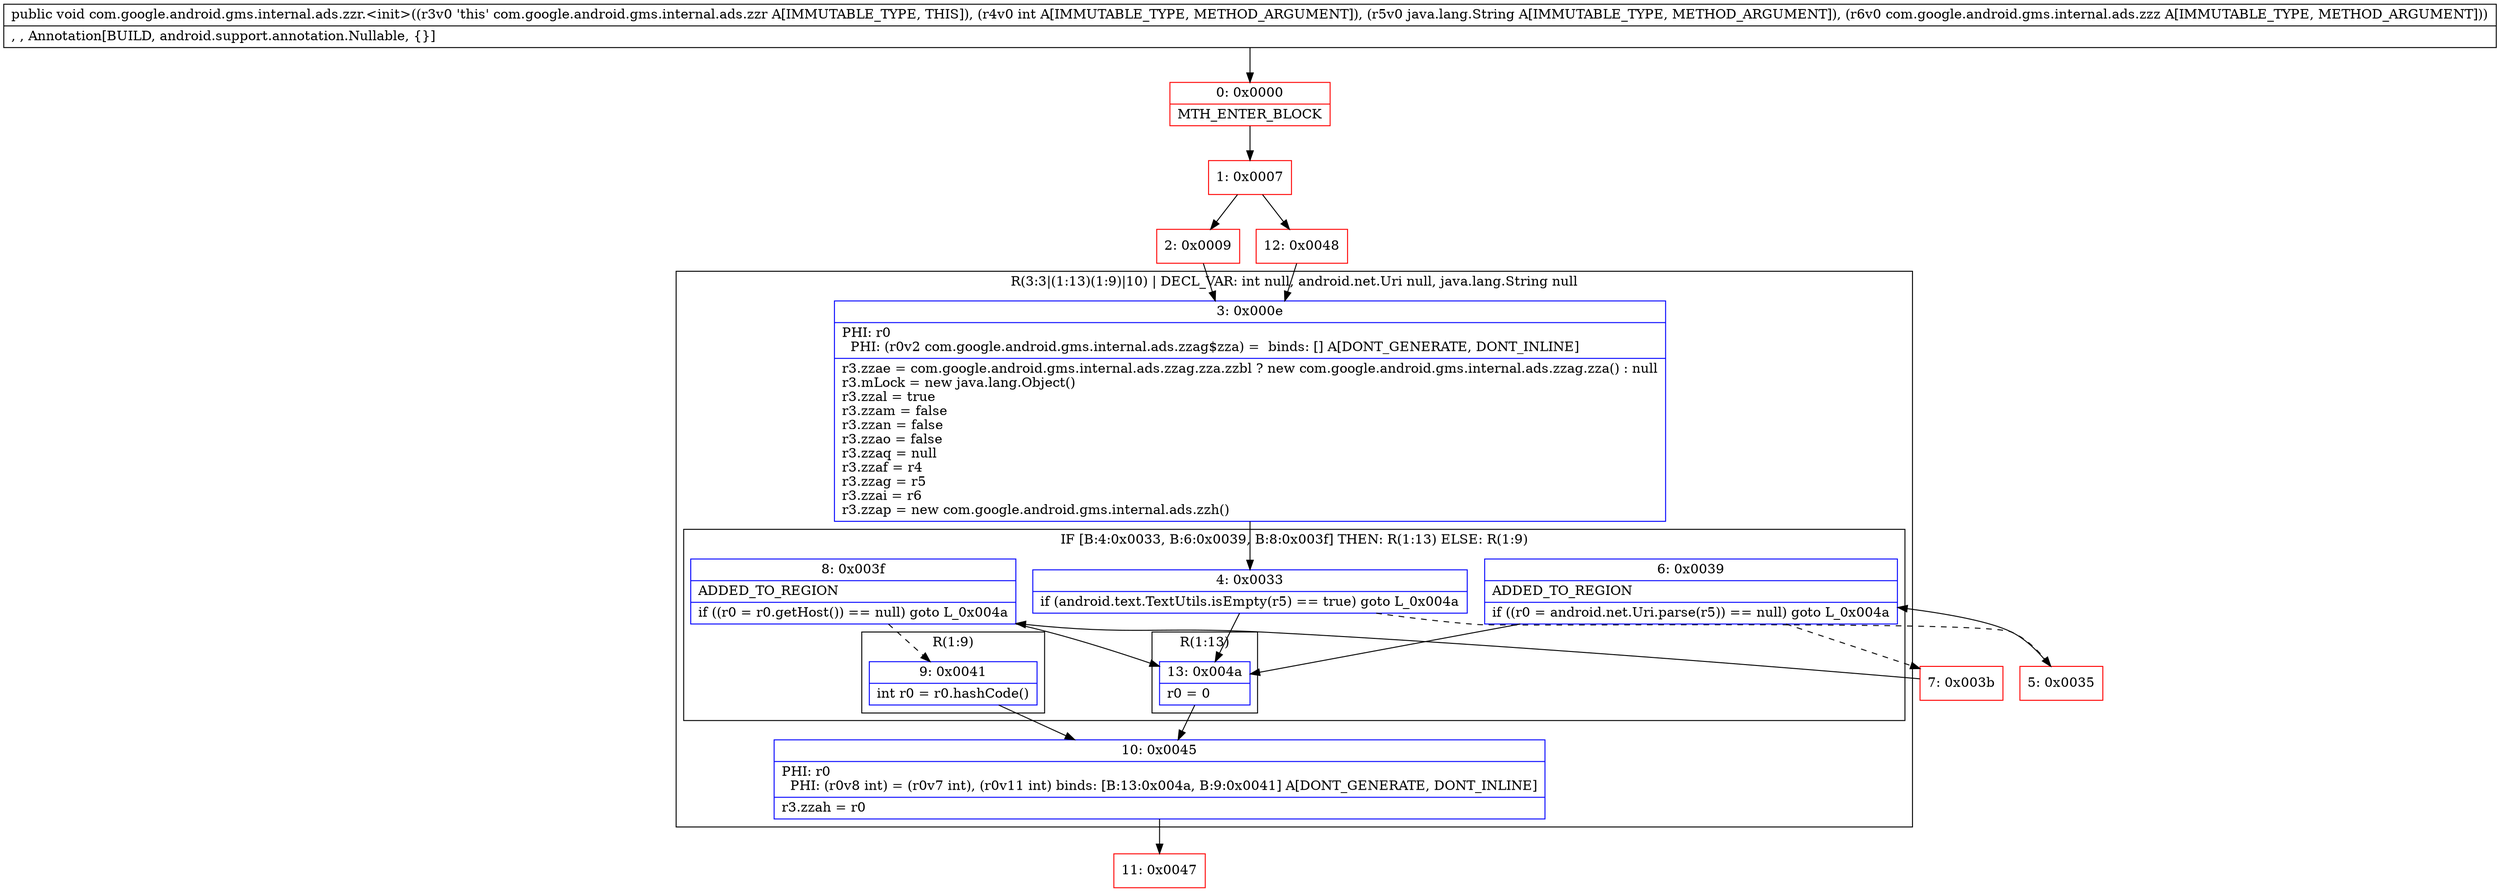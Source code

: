 digraph "CFG forcom.google.android.gms.internal.ads.zzr.\<init\>(ILjava\/lang\/String;Lcom\/google\/android\/gms\/internal\/ads\/zzz;)V" {
subgraph cluster_Region_92643853 {
label = "R(3:3|(1:13)(1:9)|10) | DECL_VAR: int null, android.net.Uri null, java.lang.String null\l";
node [shape=record,color=blue];
Node_3 [shape=record,label="{3\:\ 0x000e|PHI: r0 \l  PHI: (r0v2 com.google.android.gms.internal.ads.zzag$zza) =  binds: [] A[DONT_GENERATE, DONT_INLINE]\l|r3.zzae = com.google.android.gms.internal.ads.zzag.zza.zzbl ? new com.google.android.gms.internal.ads.zzag.zza() : null\lr3.mLock = new java.lang.Object()\lr3.zzal = true\lr3.zzam = false\lr3.zzan = false\lr3.zzao = false\lr3.zzaq = null\lr3.zzaf = r4\lr3.zzag = r5\lr3.zzai = r6\lr3.zzap = new com.google.android.gms.internal.ads.zzh()\l}"];
subgraph cluster_IfRegion_1670133486 {
label = "IF [B:4:0x0033, B:6:0x0039, B:8:0x003f] THEN: R(1:13) ELSE: R(1:9)";
node [shape=record,color=blue];
Node_4 [shape=record,label="{4\:\ 0x0033|if (android.text.TextUtils.isEmpty(r5) == true) goto L_0x004a\l}"];
Node_6 [shape=record,label="{6\:\ 0x0039|ADDED_TO_REGION\l|if ((r0 = android.net.Uri.parse(r5)) == null) goto L_0x004a\l}"];
Node_8 [shape=record,label="{8\:\ 0x003f|ADDED_TO_REGION\l|if ((r0 = r0.getHost()) == null) goto L_0x004a\l}"];
subgraph cluster_Region_358376587 {
label = "R(1:13)";
node [shape=record,color=blue];
Node_13 [shape=record,label="{13\:\ 0x004a|r0 = 0\l}"];
}
subgraph cluster_Region_1196500028 {
label = "R(1:9)";
node [shape=record,color=blue];
Node_9 [shape=record,label="{9\:\ 0x0041|int r0 = r0.hashCode()\l}"];
}
}
Node_10 [shape=record,label="{10\:\ 0x0045|PHI: r0 \l  PHI: (r0v8 int) = (r0v7 int), (r0v11 int) binds: [B:13:0x004a, B:9:0x0041] A[DONT_GENERATE, DONT_INLINE]\l|r3.zzah = r0\l}"];
}
Node_0 [shape=record,color=red,label="{0\:\ 0x0000|MTH_ENTER_BLOCK\l}"];
Node_1 [shape=record,color=red,label="{1\:\ 0x0007}"];
Node_2 [shape=record,color=red,label="{2\:\ 0x0009}"];
Node_5 [shape=record,color=red,label="{5\:\ 0x0035}"];
Node_7 [shape=record,color=red,label="{7\:\ 0x003b}"];
Node_11 [shape=record,color=red,label="{11\:\ 0x0047}"];
Node_12 [shape=record,color=red,label="{12\:\ 0x0048}"];
MethodNode[shape=record,label="{public void com.google.android.gms.internal.ads.zzr.\<init\>((r3v0 'this' com.google.android.gms.internal.ads.zzr A[IMMUTABLE_TYPE, THIS]), (r4v0 int A[IMMUTABLE_TYPE, METHOD_ARGUMENT]), (r5v0 java.lang.String A[IMMUTABLE_TYPE, METHOD_ARGUMENT]), (r6v0 com.google.android.gms.internal.ads.zzz A[IMMUTABLE_TYPE, METHOD_ARGUMENT]))  | , , Annotation[BUILD, android.support.annotation.Nullable, \{\}]\l}"];
MethodNode -> Node_0;
Node_3 -> Node_4;
Node_4 -> Node_5[style=dashed];
Node_4 -> Node_13;
Node_6 -> Node_7[style=dashed];
Node_6 -> Node_13;
Node_8 -> Node_9[style=dashed];
Node_8 -> Node_13;
Node_13 -> Node_10;
Node_9 -> Node_10;
Node_10 -> Node_11;
Node_0 -> Node_1;
Node_1 -> Node_2;
Node_1 -> Node_12;
Node_2 -> Node_3;
Node_5 -> Node_6;
Node_7 -> Node_8;
Node_12 -> Node_3;
}


